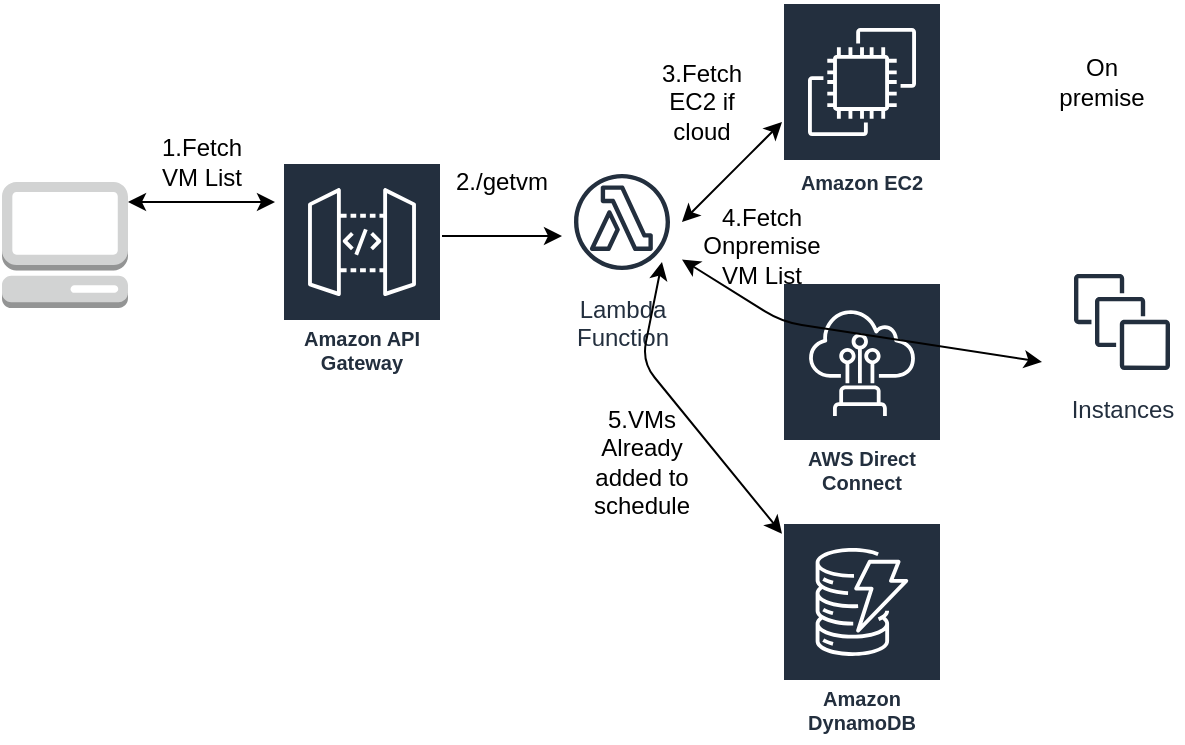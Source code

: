 <mxfile version="14.8.6" type="github">
  <diagram id="dFEMBiAQDfq9aI7LGW4W" name="Page-1">
    <mxGraphModel dx="1632" dy="1536" grid="1" gridSize="10" guides="1" tooltips="1" connect="1" arrows="1" fold="1" page="1" pageScale="1" pageWidth="850" pageHeight="1100" math="0" shadow="0">
      <root>
        <mxCell id="0" />
        <mxCell id="1" parent="0" />
        <mxCell id="fIrhu684fTIpMeampoxX-4" style="edgeStyle=orthogonalEdgeStyle;rounded=0;orthogonalLoop=1;jettySize=auto;html=1;exitX=0.5;exitY=1;exitDx=0;exitDy=0;exitPerimeter=0;startArrow=none;" edge="1" parent="1" source="fIrhu684fTIpMeampoxX-20">
          <mxGeometry relative="1" as="geometry">
            <mxPoint x="158.25" y="143.5" as="sourcePoint" />
            <mxPoint x="158.25" y="143.5" as="targetPoint" />
            <Array as="points">
              <mxPoint x="158" y="97" />
            </Array>
          </mxGeometry>
        </mxCell>
        <mxCell id="fIrhu684fTIpMeampoxX-9" value="" style="outlineConnect=0;dashed=0;verticalLabelPosition=bottom;verticalAlign=top;align=center;html=1;shape=mxgraph.aws3.management_console;fillColor=#D2D3D3;gradientColor=none;" vertex="1" parent="1">
          <mxGeometry x="-10" y="70" width="63" height="63" as="geometry" />
        </mxCell>
        <mxCell id="fIrhu684fTIpMeampoxX-12" value="" style="endArrow=classic;startArrow=classic;html=1;" edge="1" parent="1">
          <mxGeometry width="50" height="50" relative="1" as="geometry">
            <mxPoint x="196.5" y="97" as="sourcePoint" />
            <mxPoint x="270" y="97" as="targetPoint" />
          </mxGeometry>
        </mxCell>
        <mxCell id="fIrhu684fTIpMeampoxX-13" value="" style="endArrow=classic;startArrow=classic;html=1;" edge="1" parent="1">
          <mxGeometry width="50" height="50" relative="1" as="geometry">
            <mxPoint x="53" y="80" as="sourcePoint" />
            <mxPoint x="126.5" y="80" as="targetPoint" />
          </mxGeometry>
        </mxCell>
        <mxCell id="fIrhu684fTIpMeampoxX-16" value="Amazon EC2" style="outlineConnect=0;fontColor=#232F3E;gradientColor=none;strokeColor=#ffffff;fillColor=#232F3E;dashed=0;verticalLabelPosition=middle;verticalAlign=bottom;align=center;html=1;whiteSpace=wrap;fontSize=10;fontStyle=1;spacing=3;shape=mxgraph.aws4.productIcon;prIcon=mxgraph.aws4.ec2;" vertex="1" parent="1">
          <mxGeometry x="380" y="-20" width="80" height="100" as="geometry" />
        </mxCell>
        <mxCell id="fIrhu684fTIpMeampoxX-17" value="Lambda&#xa;Function" style="outlineConnect=0;fontColor=#232F3E;gradientColor=none;strokeColor=#232F3E;fillColor=#ffffff;dashed=0;verticalLabelPosition=bottom;verticalAlign=top;align=center;html=1;fontSize=12;fontStyle=0;aspect=fixed;shape=mxgraph.aws4.resourceIcon;resIcon=mxgraph.aws4.lambda_function;" vertex="1" parent="1">
          <mxGeometry x="270" y="60" width="60" height="60" as="geometry" />
        </mxCell>
        <mxCell id="fIrhu684fTIpMeampoxX-18" value="Instances" style="outlineConnect=0;fontColor=#232F3E;gradientColor=none;strokeColor=#232F3E;fillColor=#ffffff;dashed=0;verticalLabelPosition=bottom;verticalAlign=top;align=center;html=1;fontSize=12;fontStyle=0;aspect=fixed;shape=mxgraph.aws4.resourceIcon;resIcon=mxgraph.aws4.instances;" vertex="1" parent="1">
          <mxGeometry x="520" y="110" width="60" height="60" as="geometry" />
        </mxCell>
        <mxCell id="fIrhu684fTIpMeampoxX-19" value="Amazon DynamoDB" style="outlineConnect=0;fontColor=#232F3E;gradientColor=none;strokeColor=#ffffff;fillColor=#232F3E;dashed=0;verticalLabelPosition=middle;verticalAlign=bottom;align=center;html=1;whiteSpace=wrap;fontSize=10;fontStyle=1;spacing=3;shape=mxgraph.aws4.productIcon;prIcon=mxgraph.aws4.dynamodb;" vertex="1" parent="1">
          <mxGeometry x="380" y="240" width="80" height="110" as="geometry" />
        </mxCell>
        <mxCell id="fIrhu684fTIpMeampoxX-20" value="Amazon API Gateway" style="outlineConnect=0;fontColor=#232F3E;gradientColor=none;strokeColor=#ffffff;fillColor=#232F3E;dashed=0;verticalLabelPosition=middle;verticalAlign=bottom;align=center;html=1;whiteSpace=wrap;fontSize=10;fontStyle=1;spacing=3;shape=mxgraph.aws4.productIcon;prIcon=mxgraph.aws4.api_gateway;" vertex="1" parent="1">
          <mxGeometry x="130" y="60" width="80" height="110" as="geometry" />
        </mxCell>
        <mxCell id="fIrhu684fTIpMeampoxX-22" value="AWS Direct Connect" style="outlineConnect=0;fontColor=#232F3E;gradientColor=none;strokeColor=#ffffff;fillColor=#232F3E;dashed=0;verticalLabelPosition=middle;verticalAlign=bottom;align=center;html=1;whiteSpace=wrap;fontSize=10;fontStyle=1;spacing=3;shape=mxgraph.aws4.productIcon;prIcon=mxgraph.aws4.direct_connect;" vertex="1" parent="1">
          <mxGeometry x="380" y="120" width="80" height="110" as="geometry" />
        </mxCell>
        <mxCell id="fIrhu684fTIpMeampoxX-24" value="On premise" style="text;html=1;strokeColor=none;fillColor=none;align=center;verticalAlign=middle;whiteSpace=wrap;rounded=0;" vertex="1" parent="1">
          <mxGeometry x="520" y="10" width="40" height="20" as="geometry" />
        </mxCell>
        <mxCell id="fIrhu684fTIpMeampoxX-25" value="" style="endArrow=classic;startArrow=classic;html=1;" edge="1" parent="1">
          <mxGeometry width="50" height="50" relative="1" as="geometry">
            <mxPoint x="330" y="90" as="sourcePoint" />
            <mxPoint x="380" y="40" as="targetPoint" />
            <Array as="points">
              <mxPoint x="370" y="50" />
            </Array>
          </mxGeometry>
        </mxCell>
        <mxCell id="fIrhu684fTIpMeampoxX-26" value="" style="endArrow=classic;startArrow=classic;html=1;" edge="1" parent="1" source="fIrhu684fTIpMeampoxX-17">
          <mxGeometry width="50" height="50" relative="1" as="geometry">
            <mxPoint x="340" y="160" as="sourcePoint" />
            <mxPoint x="510" y="160" as="targetPoint" />
            <Array as="points">
              <mxPoint x="380" y="140" />
            </Array>
          </mxGeometry>
        </mxCell>
        <mxCell id="fIrhu684fTIpMeampoxX-28" value="" style="endArrow=classic;startArrow=classic;html=1;" edge="1" parent="1" target="fIrhu684fTIpMeampoxX-19">
          <mxGeometry width="50" height="50" relative="1" as="geometry">
            <mxPoint x="320" y="110" as="sourcePoint" />
            <mxPoint x="330" y="230" as="targetPoint" />
            <Array as="points">
              <mxPoint x="310" y="160" />
            </Array>
          </mxGeometry>
        </mxCell>
        <mxCell id="fIrhu684fTIpMeampoxX-29" value="1.Fetch VM List" style="text;html=1;strokeColor=none;fillColor=none;align=center;verticalAlign=middle;whiteSpace=wrap;rounded=0;" vertex="1" parent="1">
          <mxGeometry x="70" y="50" width="40" height="20" as="geometry" />
        </mxCell>
        <mxCell id="fIrhu684fTIpMeampoxX-30" value="2./getvm" style="text;html=1;strokeColor=none;fillColor=none;align=center;verticalAlign=middle;whiteSpace=wrap;rounded=0;" vertex="1" parent="1">
          <mxGeometry x="220" y="60" width="40" height="20" as="geometry" />
        </mxCell>
        <mxCell id="fIrhu684fTIpMeampoxX-31" value="3.Fetch EC2 if cloud" style="text;html=1;strokeColor=none;fillColor=none;align=center;verticalAlign=middle;whiteSpace=wrap;rounded=0;" vertex="1" parent="1">
          <mxGeometry x="320" y="20" width="40" height="20" as="geometry" />
        </mxCell>
        <mxCell id="fIrhu684fTIpMeampoxX-32" value="4.Fetch Onpremise VM List" style="text;html=1;strokeColor=none;fillColor=none;align=center;verticalAlign=middle;whiteSpace=wrap;rounded=0;" vertex="1" parent="1">
          <mxGeometry x="350" y="91.5" width="40" height="20" as="geometry" />
        </mxCell>
        <mxCell id="fIrhu684fTIpMeampoxX-33" value="5.VMs Already added to schedule" style="text;html=1;strokeColor=none;fillColor=none;align=center;verticalAlign=middle;whiteSpace=wrap;rounded=0;" vertex="1" parent="1">
          <mxGeometry x="290" y="200" width="40" height="20" as="geometry" />
        </mxCell>
      </root>
    </mxGraphModel>
  </diagram>
</mxfile>
